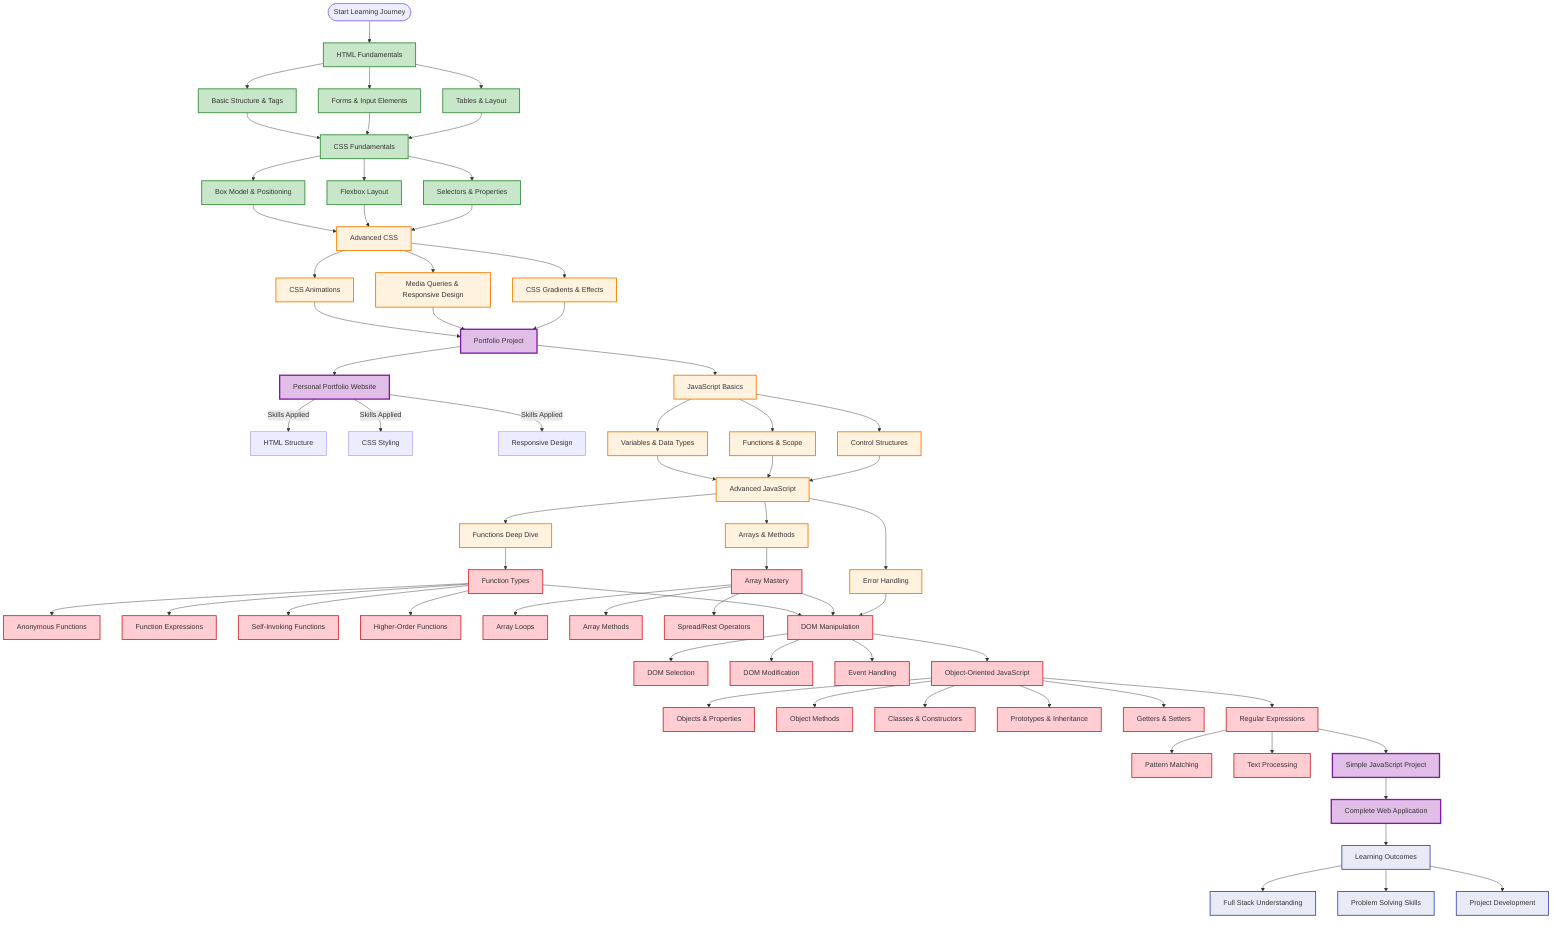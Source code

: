 flowchart TD
    Start([Start Learning Journey]) --> HTML[HTML Fundamentals]
    
    %% HTML Learning Path
    HTML --> HTML1[Basic Structure & Tags]
    HTML --> HTML2[Forms & Input Elements]
    HTML --> HTML3[Tables & Layout]
    
    HTML1 --> CSS[CSS Fundamentals]
    HTML2 --> CSS
    HTML3 --> CSS
    
    %% CSS Learning Path
    CSS --> CSS1[Box Model & Positioning]
    CSS --> CSS2[Flexbox Layout]
    CSS --> CSS3[Selectors & Properties]
    
    CSS1 --> CSS_ADV[Advanced CSS]
    CSS2 --> CSS_ADV
    CSS3 --> CSS_ADV
    
    %% Advanced CSS
    CSS_ADV --> CSS4[CSS Animations]
    CSS_ADV --> CSS5[Media Queries & Responsive Design]
    CSS_ADV --> CSS6[CSS Gradients & Effects]
    
    CSS4 --> PROJECT1[Portfolio Project]
    CSS5 --> PROJECT1
    CSS6 --> PROJECT1
    
    %% Portfolio Project
    PROJECT1 --> PORTFOLIO[Personal Portfolio Website]
    PORTFOLIO --> |"Skills Applied"| HTML_SKILLS[HTML Structure]
    PORTFOLIO --> |"Skills Applied"| CSS_SKILLS[CSS Styling]
    PORTFOLIO --> |"Skills Applied"| RESPONSIVE[Responsive Design]
    
    %% JavaScript Foundation
    PROJECT1 --> JS[JavaScript Basics]
    JS --> JS1[Variables & Data Types]
    JS --> JS2[Functions & Scope]
    JS --> JS3[Control Structures]
    
    JS1 --> JS_ADV[Advanced JavaScript]
    JS2 --> JS_ADV
    JS3 --> JS_ADV
    
    %% Advanced JavaScript
    JS_ADV --> JS4[Functions Deep Dive]
    JS_ADV --> JS5[Arrays & Methods]
    JS_ADV --> JS6[Error Handling]
    
    JS4 --> JS_FUN[Function Types]
    JS_FUN --> JS_FUN1[Anonymous Functions]
    JS_FUN --> JS_FUN2[Function Expressions]
    JS_FUN --> JS_FUN3[Self-Invoking Functions]
    JS_FUN --> JS_FUN4[Higher-Order Functions]
    
    JS5 --> JS_ARRAY[Array Mastery]
    JS_ARRAY --> JS_ARRAY1[Array Loops]
    JS_ARRAY --> JS_ARRAY2[Array Methods]
    JS_ARRAY --> JS_ARRAY3[Spread/Rest Operators]
    
    %% DOM Manipulation
    JS_FUN --> DOM[DOM Manipulation]
    JS_ARRAY --> DOM
    JS6 --> DOM
    
    DOM --> DOM1[DOM Selection]
    DOM --> DOM2[DOM Modification]
    DOM --> DOM3[Event Handling]
    
    %% Object-Oriented JavaScript
    DOM --> OOP[Object-Oriented JavaScript]
    OOP --> OOP1[Objects & Properties]
    OOP --> OOP2[Object Methods]
    OOP --> OOP3[Classes & Constructors]
    OOP --> OOP4[Prototypes & Inheritance]
    OOP --> OOP5[Getters & Setters]
    
    %% Advanced Topics
    OOP --> REGEX[Regular Expressions]
    REGEX --> REGEX1[Pattern Matching]
    REGEX --> REGEX2[Text Processing]
    
    %% Final Project
    REGEX --> PROJECT2[Simple JavaScript Project]
    PROJECT2 --> FINAL[Complete Web Application]
    
    %% Learning Outcomes
    FINAL --> OUTCOMES[Learning Outcomes]
    OUTCOMES --> OUT1[Full Stack Understanding]
    OUTCOMES --> OUT2[Problem Solving Skills]
    OUTCOMES --> OUT3[Project Development]
    
    %% Color coding for different skill levels
    classDef beginner fill:#c8e6c9,stroke:#388e3c,stroke-width:2px
    classDef intermediate fill:#fff3e0,stroke:#f57c00,stroke-width:2px
    classDef advanced fill:#ffcdd2,stroke:#d32f2f,stroke-width:2px
    classDef project fill:#e1bee7,stroke:#7b1fa2,stroke-width:3px
    classDef outcome fill:#e8eaf6,stroke:#3f51b5,stroke-width:2px
    
    class HTML,HTML1,HTML2,HTML3,CSS,CSS1,CSS2,CSS3 beginner
    class CSS_ADV,CSS4,CSS5,CSS6,JS,JS1,JS2,JS3,JS_ADV,JS4,JS5,JS6 intermediate
    class JS_FUN,JS_FUN1,JS_FUN2,JS_FUN3,JS_FUN4,JS_ARRAY,JS_ARRAY1,JS_ARRAY2,JS_ARRAY3,DOM,DOM1,DOM2,DOM3,OOP,OOP1,OOP2,OOP3,OOP4,OOP5,REGEX,REGEX1,REGEX2 advanced
    class PROJECT1,PORTFOLIO,PROJECT2,FINAL project
    class OUTCOMES,OUT1,OUT2,OUT3 outcome